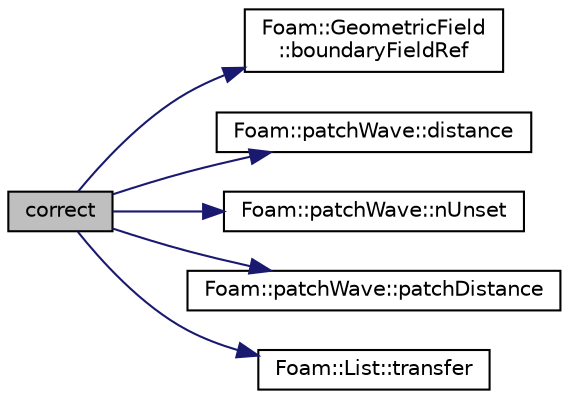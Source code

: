digraph "correct"
{
  bgcolor="transparent";
  edge [fontname="Helvetica",fontsize="10",labelfontname="Helvetica",labelfontsize="10"];
  node [fontname="Helvetica",fontsize="10",shape=record];
  rankdir="LR";
  Node14 [label="correct",height=0.2,width=0.4,color="black", fillcolor="grey75", style="filled", fontcolor="black"];
  Node14 -> Node15 [color="midnightblue",fontsize="10",style="solid",fontname="Helvetica"];
  Node15 [label="Foam::GeometricField\l::boundaryFieldRef",height=0.2,width=0.4,color="black",URL="$a23249.html#af3831c9fea9f6ae7532a6d57cc67c959",tooltip="Return a reference to the boundary field. "];
  Node14 -> Node16 [color="midnightblue",fontsize="10",style="solid",fontname="Helvetica"];
  Node16 [label="Foam::patchWave::distance",height=0.2,width=0.4,color="black",URL="$a26097.html#a5b816aa4e00ea5343998a038e3f0accc"];
  Node14 -> Node17 [color="midnightblue",fontsize="10",style="solid",fontname="Helvetica"];
  Node17 [label="Foam::patchWave::nUnset",height=0.2,width=0.4,color="black",URL="$a26097.html#a78e653d596ede2acbf2a8fe9cab836f6"];
  Node14 -> Node18 [color="midnightblue",fontsize="10",style="solid",fontname="Helvetica"];
  Node18 [label="Foam::patchWave::patchDistance",height=0.2,width=0.4,color="black",URL="$a26097.html#a2c9afae0573aaff878df75da9175fac1"];
  Node14 -> Node19 [color="midnightblue",fontsize="10",style="solid",fontname="Helvetica"];
  Node19 [label="Foam::List::transfer",height=0.2,width=0.4,color="black",URL="$a26833.html#a25ad1d2084d16b234b0cf91c07e832c0",tooltip="Transfer the contents of the argument List into this list. "];
}
